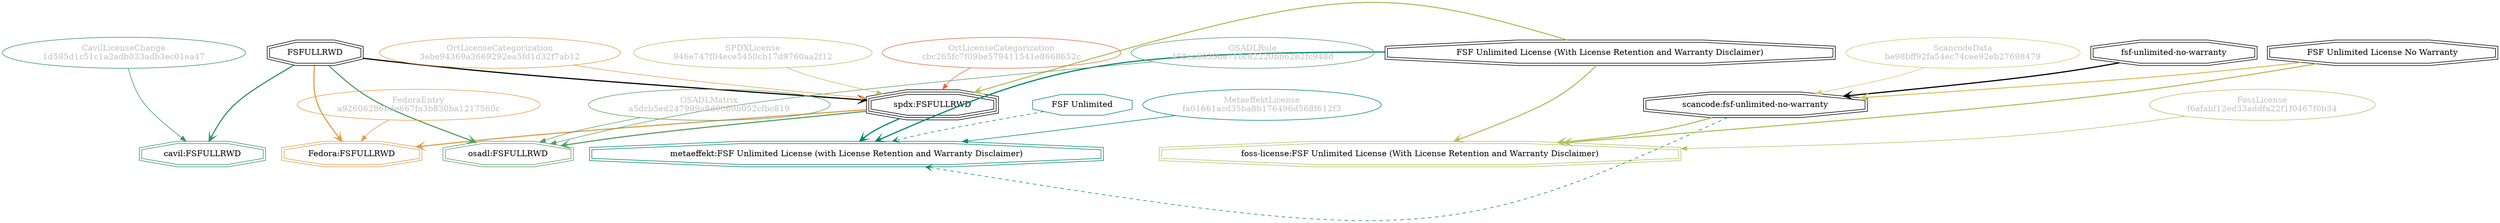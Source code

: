 strict digraph {
    node [shape=box];
    graph [splines=curved];
    1684 [label="SPDXLicense\n946e747f04ece5450cb17d9760aa2f12"
         ,fontcolor=gray
         ,color="#b8bf62"
         ,fillcolor="beige;1"
         ,shape=ellipse];
    1685 [label="spdx:FSFULLRWD"
         ,shape=tripleoctagon];
    1686 [label=FSFULLRWD
         ,shape=doubleoctagon];
    1687 [label="FSF Unlimited License (With License Retention and Warranty Disclaimer)"
         ,shape=doubleoctagon];
    6366 [label="FedoraEntry\na92606286bde667fa3b830ba1217560c"
         ,fontcolor=gray
         ,color="#e09d4b"
         ,fillcolor="beige;1"
         ,shape=ellipse];
    6367 [label="Fedora:FSFULLRWD"
         ,color="#e09d4b"
         ,shape=doubleoctagon];
    9556 [label="OSADLRule\n458ee60396e710c82220bb62b2fc948d"
         ,fontcolor=gray
         ,color="#58a066"
         ,fillcolor="beige;1"
         ,shape=ellipse];
    9557 [label="osadl:FSFULLRWD"
         ,color="#58a066"
         ,shape=doubleoctagon];
    9862 [label="OSADLMatrix\na5dcb5ed247989a8d0060b052cfbc819"
         ,fontcolor=gray
         ,color="#58a066"
         ,fillcolor="beige;1"
         ,shape=ellipse];
    15665 [label="ScancodeData\nbe98bff92fa54ec74cee92eb27698479"
          ,fontcolor=gray
          ,color="#dac767"
          ,fillcolor="beige;1"
          ,shape=ellipse];
    15666 [label="scancode:fsf-unlimited-no-warranty"
          ,shape=doubleoctagon];
    15667 [label="fsf-unlimited-no-warranty"
          ,shape=doubleoctagon];
    15668 [label="FSF Unlimited License No Warranty"
          ,shape=doubleoctagon];
    28683 [label="OrtLicenseCategorization\ncbc265fc7f09be579411541e8668652c"
          ,fontcolor=gray
          ,color="#e06f45"
          ,fillcolor="beige;1"
          ,shape=ellipse];
    35450 [label="OrtLicenseCategorization\n3ebe94369a3669292ea5fd1d32f7ab12"
          ,fontcolor=gray
          ,color="#e09d4b"
          ,fillcolor="beige;1"
          ,shape=ellipse];
    36808 [label="CavilLicenseChange\n1d585d1c51c1a2adb033adb3ec01ea47"
          ,fontcolor=gray
          ,color="#379469"
          ,fillcolor="beige;1"
          ,shape=ellipse];
    36809 [label="cavil:FSFULLRWD"
          ,color="#379469"
          ,shape=doubleoctagon];
    41909 [label="FSF Unlimited"
          ,color="#00876c"
          ,shape=octagon];
    41919 [label="MetaeffektLicense\nfa01661acd35ba8b176496d568f612f3"
          ,fontcolor=gray
          ,color="#00876c"
          ,fillcolor="beige;1"
          ,shape=ellipse];
    41920 [label="metaeffekt:FSF Unlimited License (with License Retention and Warranty Disclaimer)"
          ,color="#00876c"
          ,shape=doubleoctagon];
    50514 [label="FossLicense\nf6afabf12ed33addfa22f1f0467f0b34"
          ,fontcolor=gray
          ,color="#b8bf62"
          ,fillcolor="beige;1"
          ,shape=ellipse];
    50515 [label="foss-license:FSF Unlimited License (With License Retention and Warranty Disclaimer)"
          ,color="#b8bf62"
          ,shape=doubleoctagon];
    1684 -> 1685 [weight=0.5
                 ,color="#b8bf62"];
    1685 -> 6367 [style=bold
                 ,arrowhead=vee
                 ,weight=0.7
                 ,color="#e09d4b"];
    1685 -> 9557 [style=bold
                 ,arrowhead=vee
                 ,weight=0.7
                 ,color="#58a066"];
    1685 -> 41920 [style=bold
                  ,arrowhead=vee
                  ,weight=0.7
                  ,color="#00876c"];
    1686 -> 1685 [style=bold
                 ,arrowhead=vee
                 ,weight=0.7];
    1686 -> 6367 [style=bold
                 ,arrowhead=vee
                 ,weight=0.7
                 ,color="#e09d4b"];
    1686 -> 9557 [style=bold
                 ,arrowhead=vee
                 ,weight=0.7
                 ,color="#58a066"];
    1686 -> 36809 [style=bold
                  ,arrowhead=vee
                  ,weight=0.7
                  ,color="#379469"];
    1686 -> 36809 [style=bold
                  ,arrowhead=vee
                  ,weight=0.7
                  ,color="#379469"];
    1687 -> 1685 [style=bold
                 ,arrowhead=vee
                 ,weight=0.7
                 ,color="#b8bf62"];
    1687 -> 41920 [style=bold
                  ,arrowhead=vee
                  ,weight=0.7
                  ,color="#00876c"];
    1687 -> 41920 [style=bold
                  ,arrowhead=vee
                  ,weight=0.7
                  ,color="#00876c"];
    1687 -> 50515 [style=bold
                  ,arrowhead=vee
                  ,weight=0.7
                  ,color="#b8bf62"];
    6366 -> 6367 [weight=0.5
                 ,color="#e09d4b"];
    9556 -> 9557 [weight=0.5
                 ,color="#58a066"];
    9862 -> 9557 [weight=0.5
                 ,color="#58a066"];
    15665 -> 15666 [weight=0.5
                   ,color="#dac767"];
    15666 -> 41920 [style=dashed
                   ,arrowhead=vee
                   ,weight=0.5
                   ,color="#00876c"];
    15666 -> 50515 [style=bold
                   ,arrowhead=vee
                   ,weight=0.7
                   ,color="#b8bf62"];
    15667 -> 15666 [style=bold
                   ,arrowhead=vee
                   ,weight=0.7];
    15668 -> 15666 [style=bold
                   ,arrowhead=vee
                   ,weight=0.7
                   ,color="#dac767"];
    15668 -> 50515 [style=bold
                   ,arrowhead=vee
                   ,weight=0.7
                   ,color="#b8bf62"];
    28683 -> 1685 [weight=0.5
                  ,color="#e06f45"];
    35450 -> 1685 [weight=0.5
                  ,color="#e09d4b"];
    36808 -> 36809 [weight=0.5
                   ,color="#379469"];
    41909 -> 41920 [style=dashed
                   ,arrowhead=vee
                   ,weight=0.5
                   ,color="#00876c"];
    41919 -> 41920 [weight=0.5
                   ,color="#00876c"];
    50514 -> 50515 [weight=0.5
                   ,color="#b8bf62"];
}
